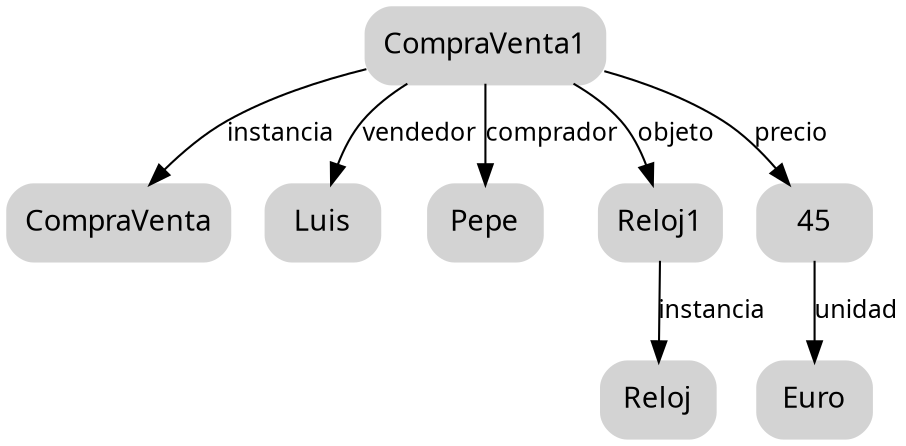 digraph ejemplo {
node  [style="rounded,filled,bold", shape=box, fontname="Nimbus", color="lightgray"];
edge  [fontname="Nimbus" weight=2, fontsize=12]

A -> B [ label = "instancia" ];
A -> C [ label = "vendedor"];
A -> D [ label = "comprador"];
A -> E [ label = "objeto"];
A -> F [ label = "precio"];
E -> G [ label = "instancia"];
F -> H [ label = "unidad"];

A [label="CompraVenta1"];
B [label="CompraVenta"];
C [label="Luis"];
D [label="Pepe"];
E [label="Reloj1"];
F [label="45"];
G [label="Reloj"];
H [label="Euro"];
}